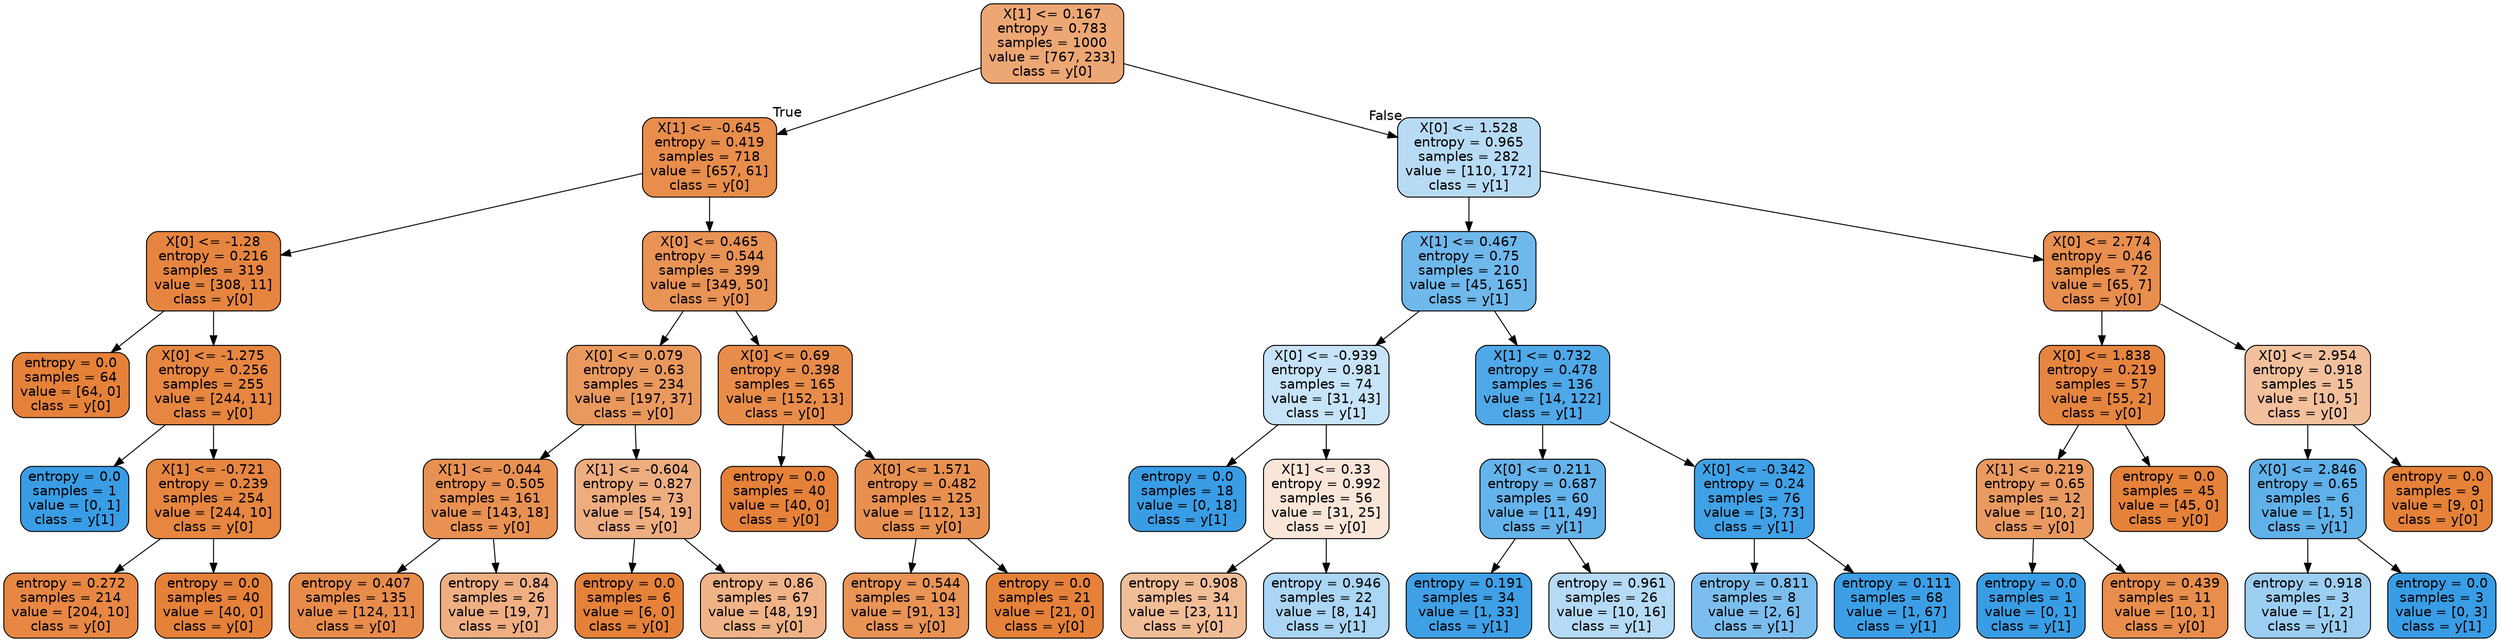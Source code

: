 digraph Tree {
node [shape=box, style="filled, rounded", color="black", fontname=helvetica] ;
edge [fontname=helvetica] ;
0 [label="X[1] <= 0.167\nentropy = 0.783\nsamples = 1000\nvalue = [767, 233]\nclass = y[0]", fillcolor="#e58139b2"] ;
1 [label="X[1] <= -0.645\nentropy = 0.419\nsamples = 718\nvalue = [657, 61]\nclass = y[0]", fillcolor="#e58139e7"] ;
0 -> 1 [labeldistance=2.5, labelangle=45, headlabel="True"] ;
2 [label="X[0] <= -1.28\nentropy = 0.216\nsamples = 319\nvalue = [308, 11]\nclass = y[0]", fillcolor="#e58139f6"] ;
1 -> 2 ;
3 [label="entropy = 0.0\nsamples = 64\nvalue = [64, 0]\nclass = y[0]", fillcolor="#e58139ff"] ;
2 -> 3 ;
4 [label="X[0] <= -1.275\nentropy = 0.256\nsamples = 255\nvalue = [244, 11]\nclass = y[0]", fillcolor="#e58139f4"] ;
2 -> 4 ;
5 [label="entropy = 0.0\nsamples = 1\nvalue = [0, 1]\nclass = y[1]", fillcolor="#399de5ff"] ;
4 -> 5 ;
6 [label="X[1] <= -0.721\nentropy = 0.239\nsamples = 254\nvalue = [244, 10]\nclass = y[0]", fillcolor="#e58139f5"] ;
4 -> 6 ;
7 [label="entropy = 0.272\nsamples = 214\nvalue = [204, 10]\nclass = y[0]", fillcolor="#e58139f2"] ;
6 -> 7 ;
8 [label="entropy = 0.0\nsamples = 40\nvalue = [40, 0]\nclass = y[0]", fillcolor="#e58139ff"] ;
6 -> 8 ;
9 [label="X[0] <= 0.465\nentropy = 0.544\nsamples = 399\nvalue = [349, 50]\nclass = y[0]", fillcolor="#e58139da"] ;
1 -> 9 ;
10 [label="X[0] <= 0.079\nentropy = 0.63\nsamples = 234\nvalue = [197, 37]\nclass = y[0]", fillcolor="#e58139cf"] ;
9 -> 10 ;
11 [label="X[1] <= -0.044\nentropy = 0.505\nsamples = 161\nvalue = [143, 18]\nclass = y[0]", fillcolor="#e58139df"] ;
10 -> 11 ;
12 [label="entropy = 0.407\nsamples = 135\nvalue = [124, 11]\nclass = y[0]", fillcolor="#e58139e8"] ;
11 -> 12 ;
13 [label="entropy = 0.84\nsamples = 26\nvalue = [19, 7]\nclass = y[0]", fillcolor="#e58139a1"] ;
11 -> 13 ;
14 [label="X[1] <= -0.604\nentropy = 0.827\nsamples = 73\nvalue = [54, 19]\nclass = y[0]", fillcolor="#e58139a5"] ;
10 -> 14 ;
15 [label="entropy = 0.0\nsamples = 6\nvalue = [6, 0]\nclass = y[0]", fillcolor="#e58139ff"] ;
14 -> 15 ;
16 [label="entropy = 0.86\nsamples = 67\nvalue = [48, 19]\nclass = y[0]", fillcolor="#e581399a"] ;
14 -> 16 ;
17 [label="X[0] <= 0.69\nentropy = 0.398\nsamples = 165\nvalue = [152, 13]\nclass = y[0]", fillcolor="#e58139e9"] ;
9 -> 17 ;
18 [label="entropy = 0.0\nsamples = 40\nvalue = [40, 0]\nclass = y[0]", fillcolor="#e58139ff"] ;
17 -> 18 ;
19 [label="X[0] <= 1.571\nentropy = 0.482\nsamples = 125\nvalue = [112, 13]\nclass = y[0]", fillcolor="#e58139e1"] ;
17 -> 19 ;
20 [label="entropy = 0.544\nsamples = 104\nvalue = [91, 13]\nclass = y[0]", fillcolor="#e58139db"] ;
19 -> 20 ;
21 [label="entropy = 0.0\nsamples = 21\nvalue = [21, 0]\nclass = y[0]", fillcolor="#e58139ff"] ;
19 -> 21 ;
22 [label="X[0] <= 1.528\nentropy = 0.965\nsamples = 282\nvalue = [110, 172]\nclass = y[1]", fillcolor="#399de55c"] ;
0 -> 22 [labeldistance=2.5, labelangle=-45, headlabel="False"] ;
23 [label="X[1] <= 0.467\nentropy = 0.75\nsamples = 210\nvalue = [45, 165]\nclass = y[1]", fillcolor="#399de5b9"] ;
22 -> 23 ;
24 [label="X[0] <= -0.939\nentropy = 0.981\nsamples = 74\nvalue = [31, 43]\nclass = y[1]", fillcolor="#399de547"] ;
23 -> 24 ;
25 [label="entropy = 0.0\nsamples = 18\nvalue = [0, 18]\nclass = y[1]", fillcolor="#399de5ff"] ;
24 -> 25 ;
26 [label="X[1] <= 0.33\nentropy = 0.992\nsamples = 56\nvalue = [31, 25]\nclass = y[0]", fillcolor="#e5813931"] ;
24 -> 26 ;
27 [label="entropy = 0.908\nsamples = 34\nvalue = [23, 11]\nclass = y[0]", fillcolor="#e5813985"] ;
26 -> 27 ;
28 [label="entropy = 0.946\nsamples = 22\nvalue = [8, 14]\nclass = y[1]", fillcolor="#399de56d"] ;
26 -> 28 ;
29 [label="X[1] <= 0.732\nentropy = 0.478\nsamples = 136\nvalue = [14, 122]\nclass = y[1]", fillcolor="#399de5e2"] ;
23 -> 29 ;
30 [label="X[0] <= 0.211\nentropy = 0.687\nsamples = 60\nvalue = [11, 49]\nclass = y[1]", fillcolor="#399de5c6"] ;
29 -> 30 ;
31 [label="entropy = 0.191\nsamples = 34\nvalue = [1, 33]\nclass = y[1]", fillcolor="#399de5f7"] ;
30 -> 31 ;
32 [label="entropy = 0.961\nsamples = 26\nvalue = [10, 16]\nclass = y[1]", fillcolor="#399de560"] ;
30 -> 32 ;
33 [label="X[0] <= -0.342\nentropy = 0.24\nsamples = 76\nvalue = [3, 73]\nclass = y[1]", fillcolor="#399de5f5"] ;
29 -> 33 ;
34 [label="entropy = 0.811\nsamples = 8\nvalue = [2, 6]\nclass = y[1]", fillcolor="#399de5aa"] ;
33 -> 34 ;
35 [label="entropy = 0.111\nsamples = 68\nvalue = [1, 67]\nclass = y[1]", fillcolor="#399de5fb"] ;
33 -> 35 ;
36 [label="X[0] <= 2.774\nentropy = 0.46\nsamples = 72\nvalue = [65, 7]\nclass = y[0]", fillcolor="#e58139e4"] ;
22 -> 36 ;
37 [label="X[0] <= 1.838\nentropy = 0.219\nsamples = 57\nvalue = [55, 2]\nclass = y[0]", fillcolor="#e58139f6"] ;
36 -> 37 ;
38 [label="X[1] <= 0.219\nentropy = 0.65\nsamples = 12\nvalue = [10, 2]\nclass = y[0]", fillcolor="#e58139cc"] ;
37 -> 38 ;
39 [label="entropy = 0.0\nsamples = 1\nvalue = [0, 1]\nclass = y[1]", fillcolor="#399de5ff"] ;
38 -> 39 ;
40 [label="entropy = 0.439\nsamples = 11\nvalue = [10, 1]\nclass = y[0]", fillcolor="#e58139e6"] ;
38 -> 40 ;
41 [label="entropy = 0.0\nsamples = 45\nvalue = [45, 0]\nclass = y[0]", fillcolor="#e58139ff"] ;
37 -> 41 ;
42 [label="X[0] <= 2.954\nentropy = 0.918\nsamples = 15\nvalue = [10, 5]\nclass = y[0]", fillcolor="#e581397f"] ;
36 -> 42 ;
43 [label="X[0] <= 2.846\nentropy = 0.65\nsamples = 6\nvalue = [1, 5]\nclass = y[1]", fillcolor="#399de5cc"] ;
42 -> 43 ;
44 [label="entropy = 0.918\nsamples = 3\nvalue = [1, 2]\nclass = y[1]", fillcolor="#399de57f"] ;
43 -> 44 ;
45 [label="entropy = 0.0\nsamples = 3\nvalue = [0, 3]\nclass = y[1]", fillcolor="#399de5ff"] ;
43 -> 45 ;
46 [label="entropy = 0.0\nsamples = 9\nvalue = [9, 0]\nclass = y[0]", fillcolor="#e58139ff"] ;
42 -> 46 ;
}